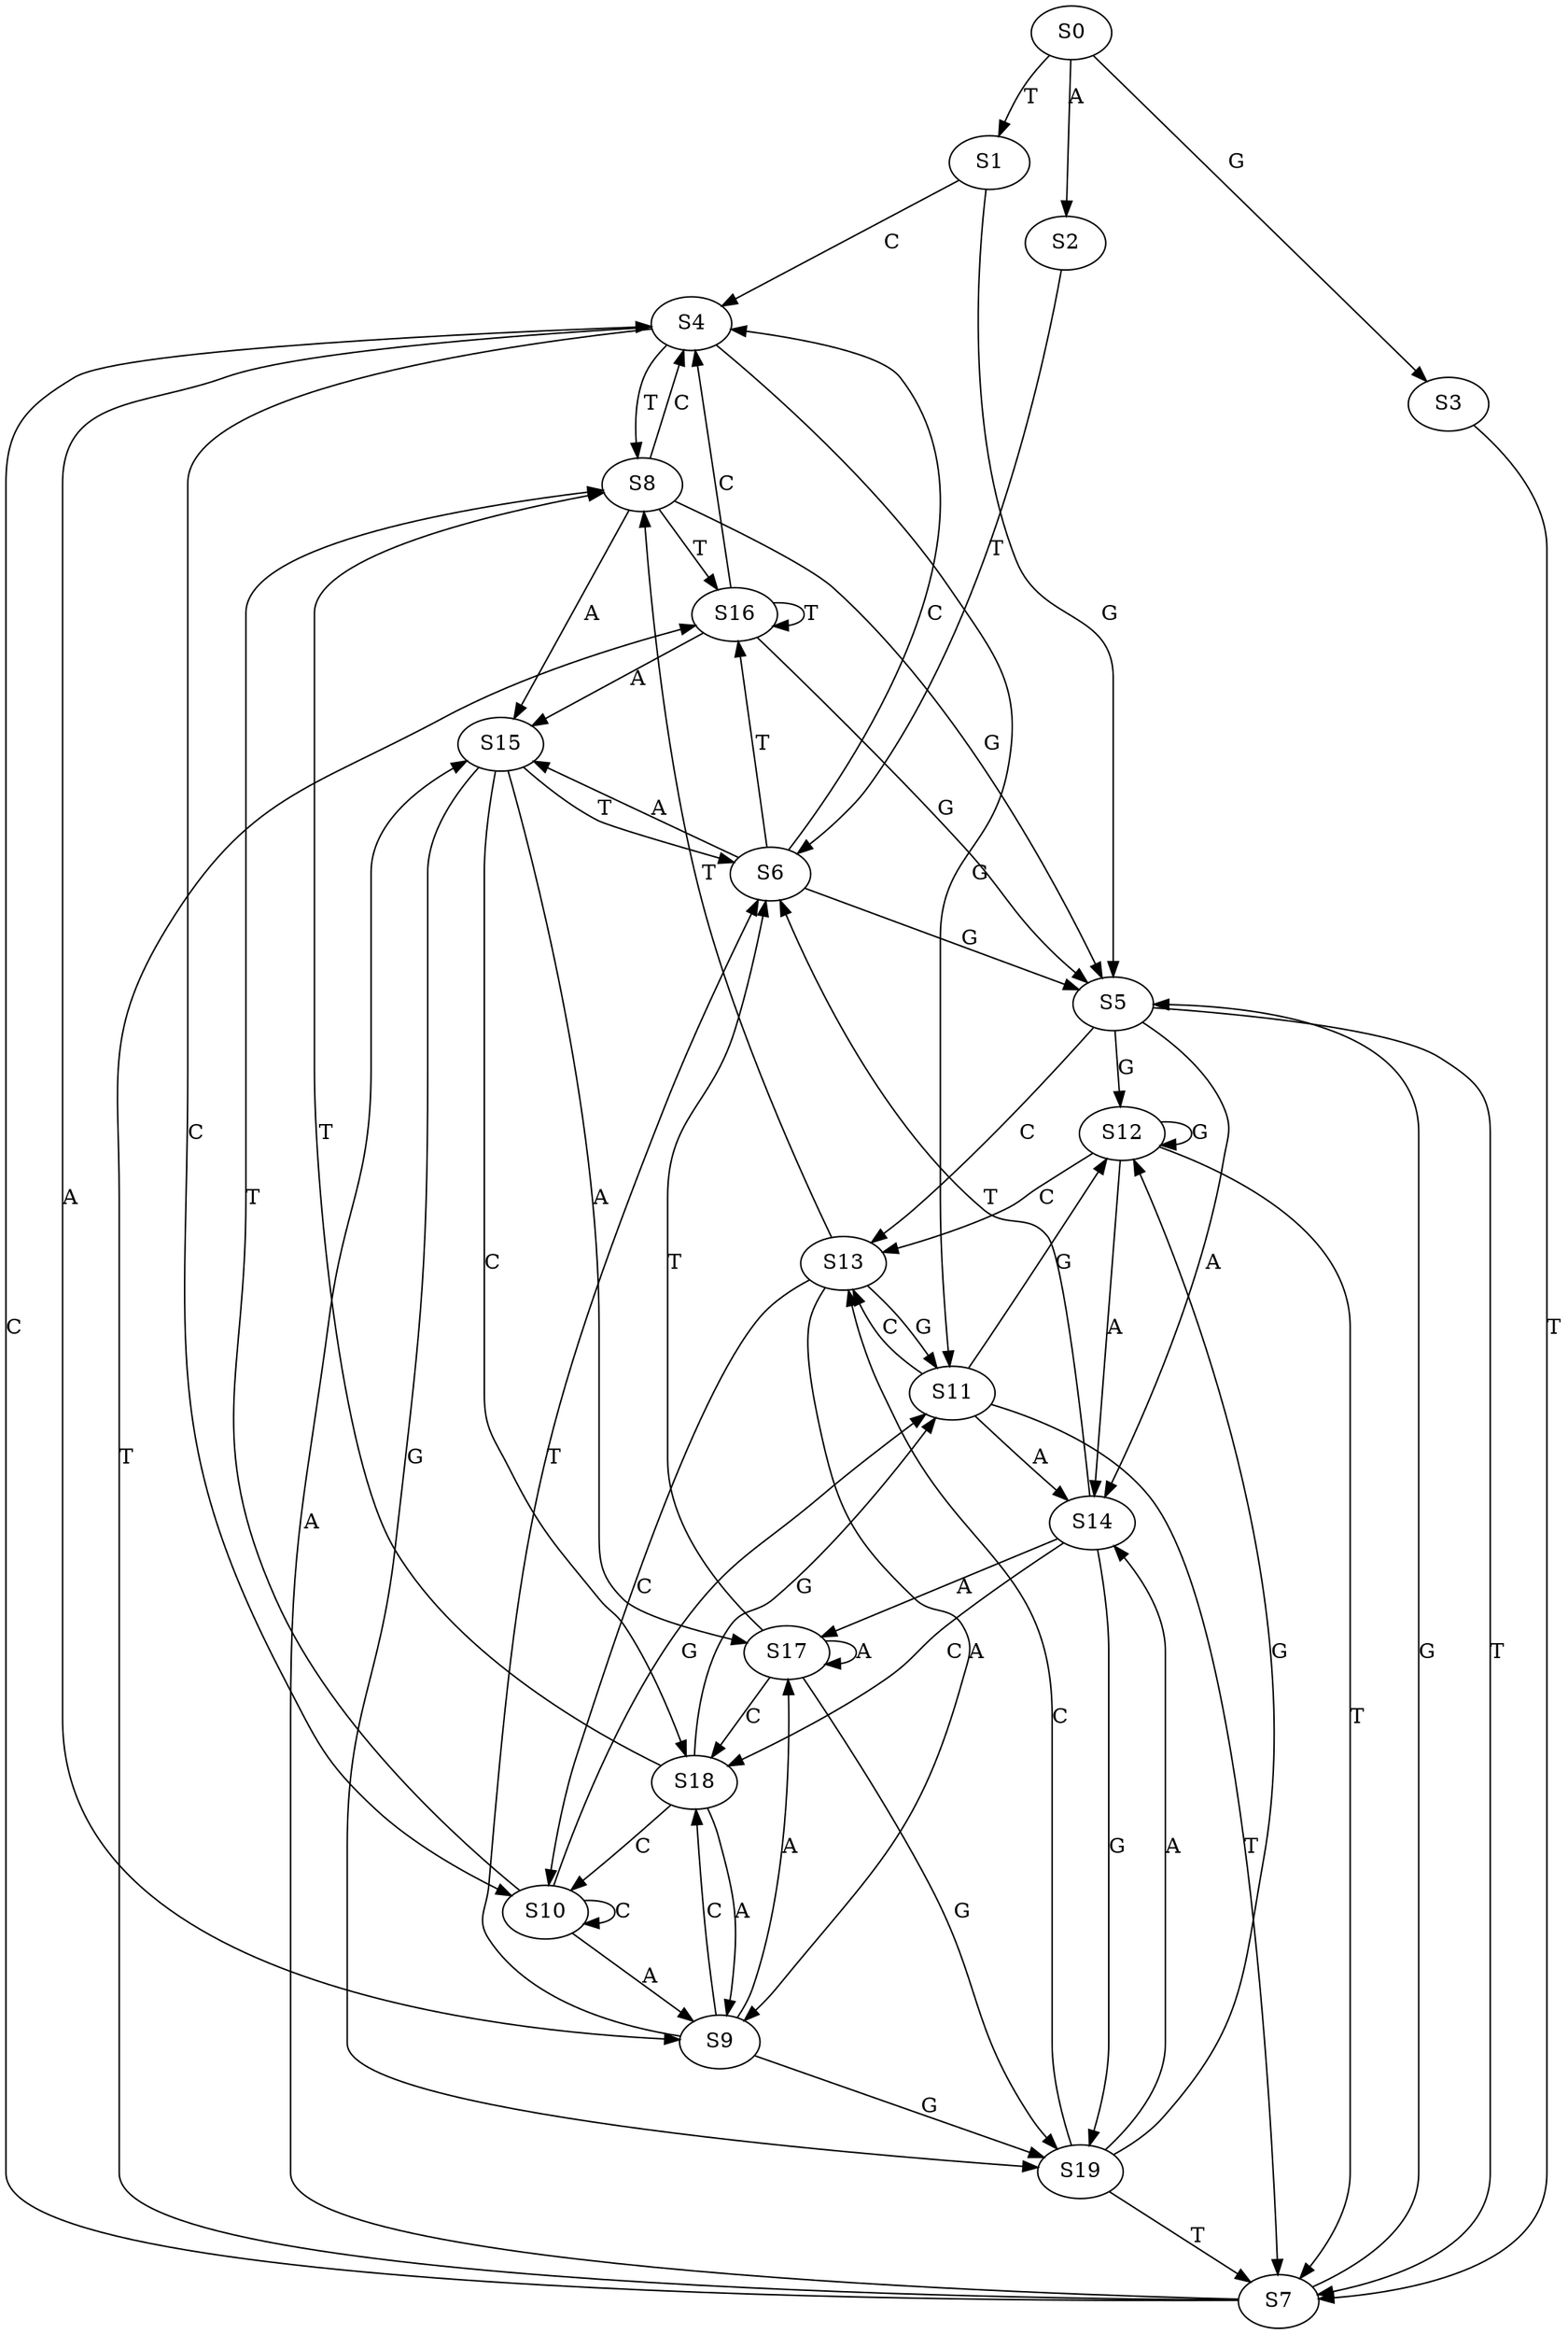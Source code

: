 strict digraph  {
	S0 -> S1 [ label = T ];
	S0 -> S2 [ label = A ];
	S0 -> S3 [ label = G ];
	S1 -> S4 [ label = C ];
	S1 -> S5 [ label = G ];
	S2 -> S6 [ label = T ];
	S3 -> S7 [ label = T ];
	S4 -> S8 [ label = T ];
	S4 -> S9 [ label = A ];
	S4 -> S10 [ label = C ];
	S4 -> S11 [ label = G ];
	S5 -> S12 [ label = G ];
	S5 -> S13 [ label = C ];
	S5 -> S7 [ label = T ];
	S5 -> S14 [ label = A ];
	S6 -> S4 [ label = C ];
	S6 -> S5 [ label = G ];
	S6 -> S15 [ label = A ];
	S6 -> S16 [ label = T ];
	S7 -> S15 [ label = A ];
	S7 -> S4 [ label = C ];
	S7 -> S16 [ label = T ];
	S7 -> S5 [ label = G ];
	S8 -> S5 [ label = G ];
	S8 -> S4 [ label = C ];
	S8 -> S15 [ label = A ];
	S8 -> S16 [ label = T ];
	S9 -> S17 [ label = A ];
	S9 -> S18 [ label = C ];
	S9 -> S6 [ label = T ];
	S9 -> S19 [ label = G ];
	S10 -> S9 [ label = A ];
	S10 -> S10 [ label = C ];
	S10 -> S8 [ label = T ];
	S10 -> S11 [ label = G ];
	S11 -> S12 [ label = G ];
	S11 -> S14 [ label = A ];
	S11 -> S7 [ label = T ];
	S11 -> S13 [ label = C ];
	S12 -> S7 [ label = T ];
	S12 -> S13 [ label = C ];
	S12 -> S12 [ label = G ];
	S12 -> S14 [ label = A ];
	S13 -> S11 [ label = G ];
	S13 -> S8 [ label = T ];
	S13 -> S9 [ label = A ];
	S13 -> S10 [ label = C ];
	S14 -> S17 [ label = A ];
	S14 -> S18 [ label = C ];
	S14 -> S6 [ label = T ];
	S14 -> S19 [ label = G ];
	S15 -> S18 [ label = C ];
	S15 -> S19 [ label = G ];
	S15 -> S6 [ label = T ];
	S15 -> S17 [ label = A ];
	S16 -> S4 [ label = C ];
	S16 -> S16 [ label = T ];
	S16 -> S15 [ label = A ];
	S16 -> S5 [ label = G ];
	S17 -> S19 [ label = G ];
	S17 -> S18 [ label = C ];
	S17 -> S17 [ label = A ];
	S17 -> S6 [ label = T ];
	S18 -> S11 [ label = G ];
	S18 -> S10 [ label = C ];
	S18 -> S9 [ label = A ];
	S18 -> S8 [ label = T ];
	S19 -> S12 [ label = G ];
	S19 -> S14 [ label = A ];
	S19 -> S7 [ label = T ];
	S19 -> S13 [ label = C ];
}
